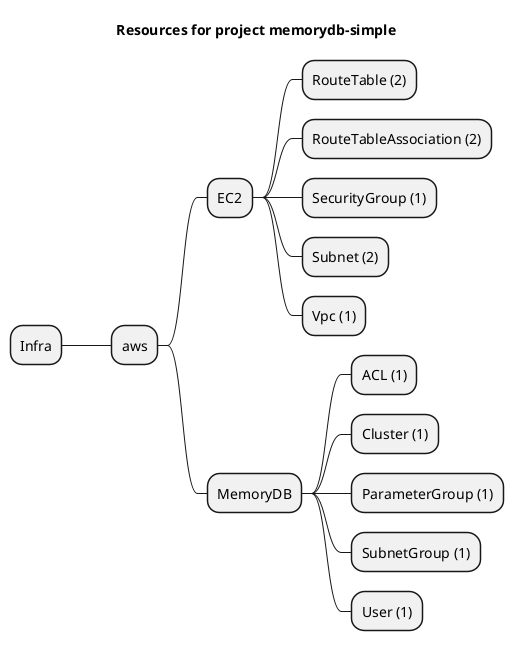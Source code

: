 @startmindmap
title Resources for project memorydb-simple
skinparam monochrome true
+ Infra
++ aws
+++ EC2
++++ RouteTable (2)
++++ RouteTableAssociation (2)
++++ SecurityGroup (1)
++++ Subnet (2)
++++ Vpc (1)
+++ MemoryDB
++++ ACL (1)
++++ Cluster (1)
++++ ParameterGroup (1)
++++ SubnetGroup (1)
++++ User (1)
@endmindmap